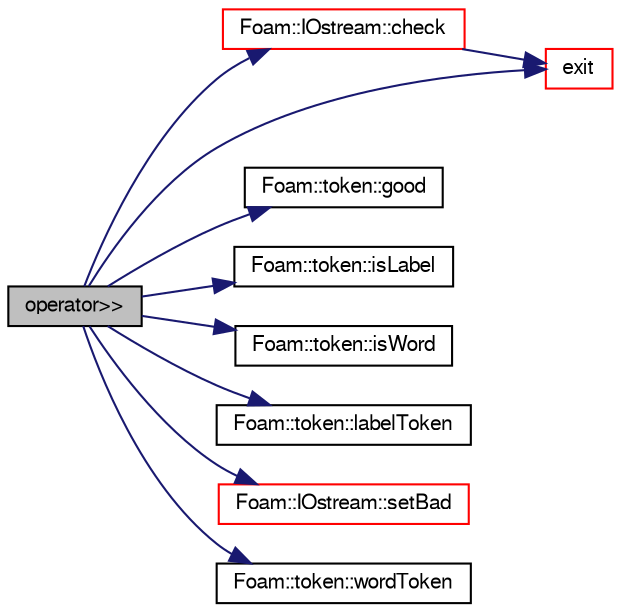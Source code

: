 digraph "operator&gt;&gt;"
{
  bgcolor="transparent";
  edge [fontname="FreeSans",fontsize="10",labelfontname="FreeSans",labelfontsize="10"];
  node [fontname="FreeSans",fontsize="10",shape=record];
  rankdir="LR";
  Node113004 [label="operator\>\>",height=0.2,width=0.4,color="black", fillcolor="grey75", style="filled", fontcolor="black"];
  Node113004 -> Node113005 [color="midnightblue",fontsize="10",style="solid",fontname="FreeSans"];
  Node113005 [label="Foam::IOstream::check",height=0.2,width=0.4,color="red",URL="$a26226.html#a367eb3425fc4e8270e2aa961df8ac8a5",tooltip="Check IOstream status for given operation. "];
  Node113005 -> Node113008 [color="midnightblue",fontsize="10",style="solid",fontname="FreeSans"];
  Node113008 [label="exit",height=0.2,width=0.4,color="red",URL="$a21124.html#a06ca7250d8e89caf05243ec094843642"];
  Node113004 -> Node113008 [color="midnightblue",fontsize="10",style="solid",fontname="FreeSans"];
  Node113004 -> Node113054 [color="midnightblue",fontsize="10",style="solid",fontname="FreeSans"];
  Node113054 [label="Foam::token::good",height=0.2,width=0.4,color="black",URL="$a26306.html#abdcc7f96f487faadc7769afcf58fe992"];
  Node113004 -> Node113055 [color="midnightblue",fontsize="10",style="solid",fontname="FreeSans"];
  Node113055 [label="Foam::token::isLabel",height=0.2,width=0.4,color="black",URL="$a26306.html#a0225931fd390c83deff470a5cce60767"];
  Node113004 -> Node113056 [color="midnightblue",fontsize="10",style="solid",fontname="FreeSans"];
  Node113056 [label="Foam::token::isWord",height=0.2,width=0.4,color="black",URL="$a26306.html#ace6d5ecd2736d19990a7c12e0fe5a745"];
  Node113004 -> Node113057 [color="midnightblue",fontsize="10",style="solid",fontname="FreeSans"];
  Node113057 [label="Foam::token::labelToken",height=0.2,width=0.4,color="black",URL="$a26306.html#a02f47448ac9cbf52cf6418b8e71fa555"];
  Node113004 -> Node113058 [color="midnightblue",fontsize="10",style="solid",fontname="FreeSans"];
  Node113058 [label="Foam::IOstream::setBad",height=0.2,width=0.4,color="red",URL="$a26226.html#a638b33dd25b3cd8ea7e846f04fd6a6a3",tooltip="Set stream to be bad. "];
  Node113004 -> Node113061 [color="midnightblue",fontsize="10",style="solid",fontname="FreeSans"];
  Node113061 [label="Foam::token::wordToken",height=0.2,width=0.4,color="black",URL="$a26306.html#a65967674840943899f4163d527bd83bd"];
}
